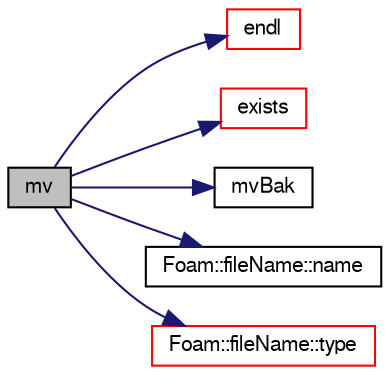 digraph "mv"
{
  bgcolor="transparent";
  edge [fontname="FreeSans",fontsize="10",labelfontname="FreeSans",labelfontsize="10"];
  node [fontname="FreeSans",fontsize="10",shape=record];
  rankdir="LR";
  Node103120 [label="mv",height=0.2,width=0.4,color="black", fillcolor="grey75", style="filled", fontcolor="black"];
  Node103120 -> Node103121 [color="midnightblue",fontsize="10",style="solid",fontname="FreeSans"];
  Node103121 [label="endl",height=0.2,width=0.4,color="red",URL="$a21124.html#a2db8fe02a0d3909e9351bb4275b23ce4",tooltip="Add newline and flush stream. "];
  Node103120 -> Node103123 [color="midnightblue",fontsize="10",style="solid",fontname="FreeSans"];
  Node103123 [label="exists",height=0.2,width=0.4,color="red",URL="$a21124.html#a361e3374754d656658e0dc4a8310ce32",tooltip="Does the name exist (as DIRECTORY or FILE) in the file system? "];
  Node103120 -> Node103130 [color="midnightblue",fontsize="10",style="solid",fontname="FreeSans"];
  Node103130 [label="mvBak",height=0.2,width=0.4,color="black",URL="$a21124.html#a0d7f73e589eebf0d491bfc4213148bbc",tooltip="Rename to a corresponding backup file. "];
  Node103120 -> Node103131 [color="midnightblue",fontsize="10",style="solid",fontname="FreeSans"];
  Node103131 [label="Foam::fileName::name",height=0.2,width=0.4,color="black",URL="$a28234.html#a433b30fb3a93b9b4d07204699a319ca5",tooltip="Return file name (part beyond last /) "];
  Node103120 -> Node103132 [color="midnightblue",fontsize="10",style="solid",fontname="FreeSans"];
  Node103132 [label="Foam::fileName::type",height=0.2,width=0.4,color="red",URL="$a28234.html#a086278fd4fb02d761aeca44c54afb6fd",tooltip="Return the file type: FILE, DIRECTORY or UNDEFINED. "];
}

